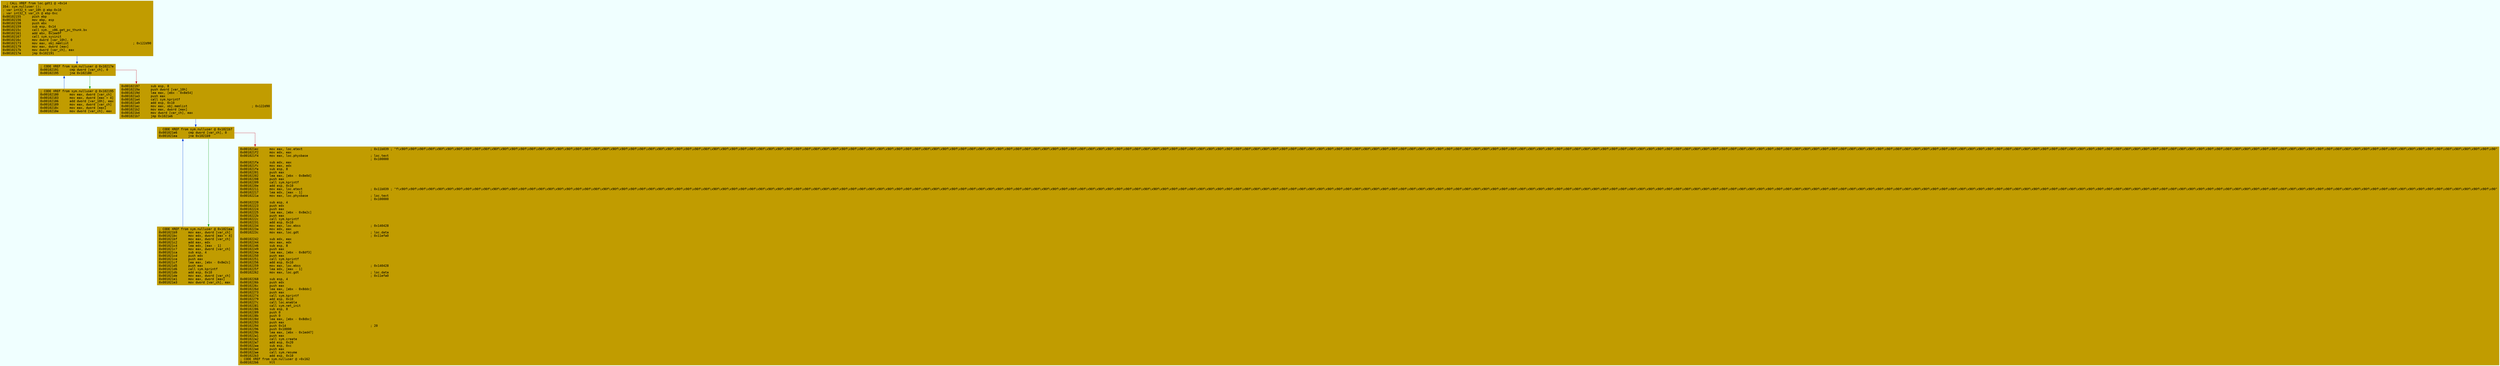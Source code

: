 digraph code {
	graph [bgcolor=azure fontsize=8 fontname="Courier" splines="ortho"];
	node [fillcolor=gray style=filled shape=box];
	edge [arrowhead="normal"];
	"0x00102155" [URL="sym.nulluser/0x00102155", fillcolor="#c19c00",color="#c19c00", fontname="Courier",label="  ; CALL XREF from loc.gdt1 @ +0x14\l354: sym.nulluser ();\l; var int32_t var_10h @ ebp-0x10\l; var int32_t var_ch @ ebp-0xc\l0x00102155      push ebp\l0x00102156      mov ebp, esp\l0x00102158      push ebx\l0x00102159      sub esp, 0x14\l0x0010215c      call sym.__x86.get_pc_thunk.bx\l0x00102161      add ebx, 0x1ee9f\l0x00102167      call sym.sysinit\l0x0010216c      mov dword [var_10h], 0\l0x00102173      mov eax, obj.memlist                                   ; 0x122d90\l0x00102179      mov eax, dword [eax]\l0x0010217b      mov dword [var_ch], eax\l0x0010217e      jmp 0x102191\l"]
	"0x00102180" [URL="sym.nulluser/0x00102180", fillcolor="#c19c00",color="#c19c00", fontname="Courier",label="; CODE XREF from sym.nulluser @ 0x102195\l0x00102180      mov eax, dword [var_ch]\l0x00102183      mov eax, dword [eax + 4]\l0x00102186      add dword [var_10h], eax\l0x00102189      mov eax, dword [var_ch]\l0x0010218c      mov eax, dword [eax]\l0x0010218e      mov dword [var_ch], eax\l"]
	"0x00102191" [URL="sym.nulluser/0x00102191", fillcolor="#c19c00",color="#c19c00", fontname="Courier",label="; CODE XREF from sym.nulluser @ 0x10217e\l0x00102191      cmp dword [var_ch], 0\l0x00102195      jne 0x102180\l"]
	"0x00102197" [URL="sym.nulluser/0x00102197", fillcolor="#c19c00",color="#c19c00", fontname="Courier",label="0x00102197      sub esp, 8\l0x0010219a      push dword [var_10h]\l0x0010219d      lea eax, [ebx - 0x8e54]\l0x001021a3      push eax\l0x001021a4      call sym.kprintf\l0x001021a9      add esp, 0x10\l0x001021ac      mov eax, obj.memlist                                   ; 0x122d90\l0x001021b2      mov eax, dword [eax]\l0x001021b4      mov dword [var_ch], eax\l0x001021b7      jmp 0x1021e6\l"]
	"0x001021b9" [URL="sym.nulluser/0x001021b9", fillcolor="#c19c00",color="#c19c00", fontname="Courier",label="; CODE XREF from sym.nulluser @ 0x1021ea\l0x001021b9      mov eax, dword [var_ch]\l0x001021bc      mov edx, dword [eax + 4]\l0x001021bf      mov eax, dword [var_ch]\l0x001021c2      add eax, edx\l0x001021c4      lea edx, [eax - 1]\l0x001021c7      mov eax, dword [var_ch]\l0x001021ca      sub esp, 4\l0x001021cd      push edx\l0x001021ce      push eax\l0x001021cf      lea eax, [ebx - 0x8e2c]\l0x001021d5      push eax\l0x001021d6      call sym.kprintf\l0x001021db      add esp, 0x10\l0x001021de      mov eax, dword [var_ch]\l0x001021e1      mov eax, dword [eax]\l0x001021e3      mov dword [var_ch], eax\l"]
	"0x001021e6" [URL="sym.nulluser/0x001021e6", fillcolor="#c19c00",color="#c19c00", fontname="Courier",label="; CODE XREF from sym.nulluser @ 0x1021b7\l0x001021e6      cmp dword [var_ch], 0\l0x001021ea      jne 0x1021b9\l"]
	"0x001021ec" [URL="sym.nulluser/0x001021ec", fillcolor="#c19c00",color="#c19c00", fontname="Courier",label="0x001021ec      mov eax, loc.etext                                     ; 0x11b039 ; \"f\\x90f\\x90f\\x90f\\x90f\\x90f\\x90f\\x90f\\x90f\\x90f\\x90f\\x90f\\x90f\\x90f\\x90f\\x90f\\x90f\\x90f\\x90f\\x90f\\x90f\\x90f\\x90f\\x90f\\x90f\\x90f\\x90f\\x90f\\x90f\\x90f\\x90f\\x90f\\x90f\\x90f\\x90f\\x90f\\x90f\\x90f\\x90f\\x90f\\x90f\\x90f\\x90f\\x90f\\x90f\\x90f\\x90f\\x90f\\x90f\\x90f\\x90f\\x90f\\x90f\\x90f\\x90f\\x90f\\x90f\\x90f\\x90f\\x90f\\x90f\\x90f\\x90f\\x90f\\x90f\\x90f\\x90f\\x90f\\x90f\\x90f\\x90f\\x90f\\x90f\\x90f\\x90f\\x90f\\x90f\\x90f\\x90f\\x90f\\x90f\\x90f\\x90f\\x90f\\x90f\\x90f\\x90f\\x90f\\x90f\\x90f\\x90f\\x90f\\x90f\\x90f\\x90f\\x90f\\x90f\\x90f\\x90f\\x90f\\x90f\\x90f\\x90f\\x90f\\x90f\\x90f\\x90f\\x90f\\x90f\\x90f\\x90f\\x90f\\x90f\\x90f\\x90f\\x90f\\x90f\\x90f\\x90f\\x90f\\x90f\\x90f\\x90f\\x90f\\x90f\\x90f\\x90f\\x90f\\x90f\\x90f\\x90f\\x90f\\x90f\\x90f\\x90f\\x90f\\x90f\\x90f\\x90f\\x90f\\x90f\\x90f\\x90f\\x90f\\x90f\\x90f\\x90f\\x90f\\x90f\\x90f\\x90f\\x90f\\x90f\\x90f\\x90f\\x90f\\x90f\\x90f\\x90f\\x90f\\x90f\\x90f\\x90f\\x90f\\x90f\\x90f\\x90f\\x90f\\x90f\\x90f\\x90f\\x90f\\x90f\\x90f\\x90f\\x90f\\x90f\\x90f\\x90f\\x90f\\x90f\\x90f\\x90f\\x90f\\x90f\\x90f\\x90f\\x90f\\x90f\\x90f\\x90f\\x90f\\x90f\\x90f\\x90f\\x90f\\x90f\\x90f\\x90f\\x90f\\x90f\\x90f\\x90f\\x90f\\x90f\\x90f\\x90f\\x90f\\x90f\\x90f\\x90f\\x90f\\x90f\\x90f\\x90f\\x90f\\x90f\\x90f\\x90f\\x90f\\x90f\\x90f\\x90f\\x90f\\x90f\\x90f\\x90f\\x90f\\x90f\\x90\"\l0x001021f2      mov edx, eax\l0x001021f4      mov eax, loc.physbase                                  ; loc.text\l                                                                       ; 0x100000\l0x001021fa      sub edx, eax\l0x001021fc      mov eax, edx\l0x001021fe      sub esp, 8\l0x00102201      push eax\l0x00102202      lea eax, [ebx - 0x8e0d]\l0x00102208      push eax\l0x00102209      call sym.kprintf\l0x0010220e      add esp, 0x10\l0x00102211      mov eax, loc.etext                                     ; 0x11b039 ; \"f\\x90f\\x90f\\x90f\\x90f\\x90f\\x90f\\x90f\\x90f\\x90f\\x90f\\x90f\\x90f\\x90f\\x90f\\x90f\\x90f\\x90f\\x90f\\x90f\\x90f\\x90f\\x90f\\x90f\\x90f\\x90f\\x90f\\x90f\\x90f\\x90f\\x90f\\x90f\\x90f\\x90f\\x90f\\x90f\\x90f\\x90f\\x90f\\x90f\\x90f\\x90f\\x90f\\x90f\\x90f\\x90f\\x90f\\x90f\\x90f\\x90f\\x90f\\x90f\\x90f\\x90f\\x90f\\x90f\\x90f\\x90f\\x90f\\x90f\\x90f\\x90f\\x90f\\x90f\\x90f\\x90f\\x90f\\x90f\\x90f\\x90f\\x90f\\x90f\\x90f\\x90f\\x90f\\x90f\\x90f\\x90f\\x90f\\x90f\\x90f\\x90f\\x90f\\x90f\\x90f\\x90f\\x90f\\x90f\\x90f\\x90f\\x90f\\x90f\\x90f\\x90f\\x90f\\x90f\\x90f\\x90f\\x90f\\x90f\\x90f\\x90f\\x90f\\x90f\\x90f\\x90f\\x90f\\x90f\\x90f\\x90f\\x90f\\x90f\\x90f\\x90f\\x90f\\x90f\\x90f\\x90f\\x90f\\x90f\\x90f\\x90f\\x90f\\x90f\\x90f\\x90f\\x90f\\x90f\\x90f\\x90f\\x90f\\x90f\\x90f\\x90f\\x90f\\x90f\\x90f\\x90f\\x90f\\x90f\\x90f\\x90f\\x90f\\x90f\\x90f\\x90f\\x90f\\x90f\\x90f\\x90f\\x90f\\x90f\\x90f\\x90f\\x90f\\x90f\\x90f\\x90f\\x90f\\x90f\\x90f\\x90f\\x90f\\x90f\\x90f\\x90f\\x90f\\x90f\\x90f\\x90f\\x90f\\x90f\\x90f\\x90f\\x90f\\x90f\\x90f\\x90f\\x90f\\x90f\\x90f\\x90f\\x90f\\x90f\\x90f\\x90f\\x90f\\x90f\\x90f\\x90f\\x90f\\x90f\\x90f\\x90f\\x90f\\x90f\\x90f\\x90f\\x90f\\x90f\\x90f\\x90f\\x90f\\x90f\\x90f\\x90f\\x90f\\x90f\\x90f\\x90f\\x90f\\x90f\\x90f\\x90f\\x90f\\x90f\\x90f\\x90f\\x90f\\x90f\\x90f\\x90f\\x90f\\x90f\\x90f\\x90f\\x90f\\x90f\\x90f\\x90\"\l0x00102217      lea edx, [eax - 1]\l0x0010221a      mov eax, loc.physbase                                  ; loc.text\l                                                                       ; 0x100000\l0x00102220      sub esp, 4\l0x00102223      push edx\l0x00102224      push eax\l0x00102225      lea eax, [ebx - 0x8e2c]\l0x0010222b      push eax\l0x0010222c      call sym.kprintf\l0x00102231      add esp, 0x10\l0x00102234      mov eax, loc.ebss                                      ; 0x140428\l0x0010223a      mov edx, eax\l0x0010223c      mov eax, loc.gdt                                       ; loc.data\l                                                                       ; 0x11efa0\l0x00102242      sub edx, eax\l0x00102244      mov eax, edx\l0x00102246      sub esp, 8\l0x00102249      push eax\l0x0010224a      lea eax, [ebx - 0x8df3]\l0x00102250      push eax\l0x00102251      call sym.kprintf\l0x00102256      add esp, 0x10\l0x00102259      mov eax, loc.ebss                                      ; 0x140428\l0x0010225f      lea edx, [eax - 1]\l0x00102262      mov eax, loc.gdt                                       ; loc.data\l                                                                       ; 0x11efa0\l0x00102268      sub esp, 4\l0x0010226b      push edx\l0x0010226c      push eax\l0x0010226d      lea eax, [ebx - 0x8ddc]\l0x00102273      push eax\l0x00102274      call sym.kprintf\l0x00102279      add esp, 0x10\l0x0010227c      call loc.enable\l0x00102281      call sym.net_init\l0x00102286      sub esp, 8\l0x00102289      push 0\l0x0010228b      push 0\l0x0010228d      lea eax, [ebx - 0x8dbc]\l0x00102293      push eax\l0x00102294      push 0x14                                              ; 20\l0x00102296      push 0x10000\l0x0010229b      lea eax, [ebx - 0x1ed47]\l0x001022a1      push eax\l0x001022a2      call sym.create\l0x001022a7      add esp, 0x20\l0x001022aa      sub esp, 0xc\l0x001022ad      push eax\l0x001022ae      call sym.resume\l0x001022b3      add esp, 0x10\l; CODE XREF from sym.nulluser @ +0x162\l0x001022b6      hlt\l"]
        "0x00102155" -> "0x00102191" [color="#0037da"];
        "0x00102180" -> "0x00102191" [color="#0037da"];
        "0x00102191" -> "0x00102180" [color="#13a10e"];
        "0x00102191" -> "0x00102197" [color="#c50f1f"];
        "0x00102197" -> "0x001021e6" [color="#0037da"];
        "0x001021b9" -> "0x001021e6" [color="#0037da"];
        "0x001021e6" -> "0x001021b9" [color="#13a10e"];
        "0x001021e6" -> "0x001021ec" [color="#c50f1f"];
}
